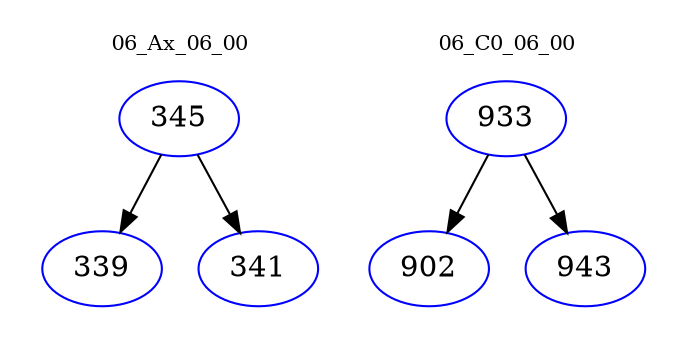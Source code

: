 digraph{
subgraph cluster_0 {
color = white
label = "06_Ax_06_00";
fontsize=10;
T0_345 [label="345", color="blue"]
T0_345 -> T0_339 [color="black"]
T0_339 [label="339", color="blue"]
T0_345 -> T0_341 [color="black"]
T0_341 [label="341", color="blue"]
}
subgraph cluster_1 {
color = white
label = "06_C0_06_00";
fontsize=10;
T1_933 [label="933", color="blue"]
T1_933 -> T1_902 [color="black"]
T1_902 [label="902", color="blue"]
T1_933 -> T1_943 [color="black"]
T1_943 [label="943", color="blue"]
}
}
